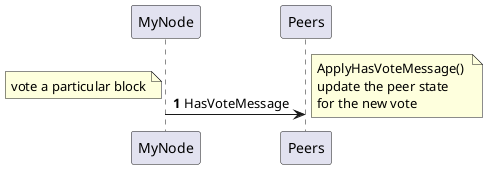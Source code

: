 @startuml
'https://plantuml.com/sequence-diagram

autonumber
MyNode->Peers: HasVoteMessage
note left: vote a particular block
note right: ApplyHasVoteMessage() \nupdate the peer state\nfor the new vote
@enduml